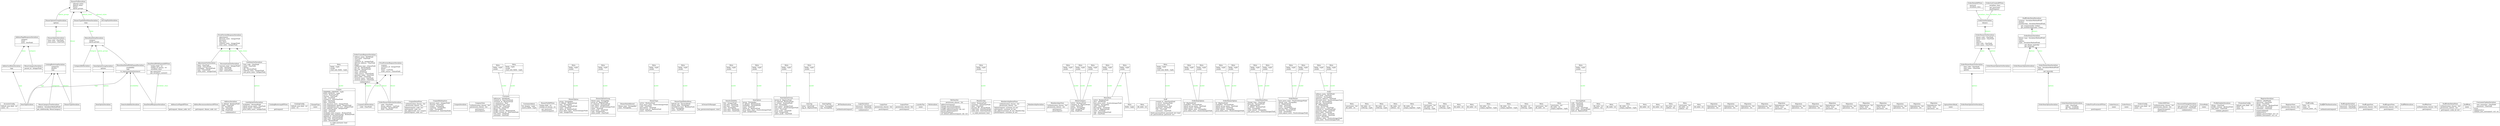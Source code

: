digraph "classes" {
rankdir=BT
charset="utf-8"
"apps.accounts.apps.AccountsConfig" [color="black", fontcolor="black", label=<{AccountsConfig|default_auto_field : str<br ALIGN="LEFT"/>name : str<br ALIGN="LEFT"/>|}>, shape="record", style="solid"];
"apps.catalog.serializers.AddonCardItemSerializer" [color="black", fontcolor="black", label=<{AddonCardItemSerializer|tags<br ALIGN="LEFT"/>|}>, shape="record", style="solid"];
"apps.catalog.views.AddonsListPageAPIView" [color="black", fontcolor="black", label=<{AddonsListPageAPIView|<br ALIGN="LEFT"/>|get(request, dinner_code: str)<br ALIGN="LEFT"/>}>, shape="record", style="solid"];
"apps.catalog.serializers.AddonsPageResponseSerializer" [color="black", fontcolor="black", label=<{AddonsPageResponseSerializer|category<br ALIGN="LEFT"/>items<br ALIGN="LEFT"/>meta : DictField<br ALIGN="LEFT"/>|}>, shape="record", style="solid"];
"apps.catalog.views.AddonsRecommendationsAPIView" [color="black", fontcolor="black", label=<{AddonsRecommendationsAPIView|<br ALIGN="LEFT"/>|get(request, dinner_code: str)<br ALIGN="LEFT"/>}>, shape="record", style="solid"];
"apps.accounts.serializers.AddressSerializer" [color="black", fontcolor="black", label=<{AddressSerializer|is_default : BooleanField<br ALIGN="LEFT"/>label : CharField<br ALIGN="LEFT"/>lat : FloatField<br ALIGN="LEFT"/>line : CharField<br ALIGN="LEFT"/>lng : FloatField<br ALIGN="LEFT"/>|validate(attrs)<br ALIGN="LEFT"/>}>, shape="record", style="solid"];
"apps.orders.serializers.AdjustmentOutSerializer" [color="black", fontcolor="black", label=<{AdjustmentOutSerializer|label : CharField<br ALIGN="LEFT"/>mode : ChoiceField<br ALIGN="LEFT"/>multiplier : DecimalField<br ALIGN="LEFT"/>type : ChoiceField<br ALIGN="LEFT"/>value_cents : IntegerField<br ALIGN="LEFT"/>|}>, shape="record", style="solid"];
"apps.catalog.views.CatalogBootstrapAPIView" [color="black", fontcolor="black", label=<{CatalogBootstrapAPIView|<br ALIGN="LEFT"/>|get(request)<br ALIGN="LEFT"/>}>, shape="record", style="solid"];
"apps.catalog.serializers.CatalogBootstrapSerializer" [color="black", fontcolor="black", label=<{CatalogBootstrapSerializer|categories<br ALIGN="LEFT"/>dinners<br ALIGN="LEFT"/>tags<br ALIGN="LEFT"/>|}>, shape="record", style="solid"];
"apps.catalog.apps.CatalogConfig" [color="black", fontcolor="black", label=<{CatalogConfig|default_auto_field : str<br ALIGN="LEFT"/>name : str<br ALIGN="LEFT"/>|}>, shape="record", style="solid"];
"apps.catalog.serializers.CategoryRefSerializer" [color="black", fontcolor="black", label=<{CategoryRefSerializer|<br ALIGN="LEFT"/>|}>, shape="record", style="solid"];
"apps.orders.models.ChangeType" [color="black", fontcolor="black", label=<{ChangeType|name<br ALIGN="LEFT"/>|}>, shape="record", style="solid"];
"apps.promotion.models.Coupon" [color="black", fontcolor="black", label=<{Coupon|CHANNEL_CHOICES : tuple<br ALIGN="LEFT"/>KIND_CHOICES : tuple<br ALIGN="LEFT"/>active : BooleanField<br ALIGN="LEFT"/>channel : CharField<br ALIGN="LEFT"/>code : CharField<br ALIGN="LEFT"/>created_at : DateTimeField<br ALIGN="LEFT"/>kind : CharField<br ALIGN="LEFT"/>label : CharField<br ALIGN="LEFT"/>max_discount_cents : IntegerField<br ALIGN="LEFT"/>max_redemptions_global : IntegerField<br ALIGN="LEFT"/>max_redemptions_per_user : IntegerField<br ALIGN="LEFT"/>min_subtotal_cents : IntegerField<br ALIGN="LEFT"/>name : CharField<br ALIGN="LEFT"/>notes : TextField<br ALIGN="LEFT"/>stackable_with_coupons : BooleanField<br ALIGN="LEFT"/>stackable_with_membership : BooleanField<br ALIGN="LEFT"/>updated_at : DateTimeField<br ALIGN="LEFT"/>valid_from : DateTimeField<br ALIGN="LEFT"/>valid_until : DateTimeField<br ALIGN="LEFT"/>value : DecimalField<br ALIGN="LEFT"/>|is_valid_now(now): bool<br ALIGN="LEFT"/>save()<br ALIGN="LEFT"/>}>, shape="record", style="solid"];
"apps.orders.serializers.CouponCodeSerializer" [color="black", fontcolor="black", label=<{CouponCodeSerializer|code : CharField<br ALIGN="LEFT"/>|}>, shape="record", style="solid"];
"apps.staff.views.CouponDetailView" [color="black", fontcolor="black", label=<{CouponDetailView|authentication_classes : list<br ALIGN="LEFT"/>permission_classes : list<br ALIGN="LEFT"/>|delete(request, code: str)<br ALIGN="LEFT"/>get(request, code: str)<br ALIGN="LEFT"/>get_object(code: str): Coupon<br ALIGN="LEFT"/>patch(request, code: str)<br ALIGN="LEFT"/>}>, shape="record", style="solid"];
"apps.promotion.models.CouponRedemption" [color="black", fontcolor="black", label=<{CouponRedemption|amount_cents : IntegerField<br ALIGN="LEFT"/>channel : CharField<br ALIGN="LEFT"/>coupon : ForeignKey<br ALIGN="LEFT"/>customer : ForeignKey<br ALIGN="LEFT"/>order : ForeignKey<br ALIGN="LEFT"/>redeemed_at : DateTimeField<br ALIGN="LEFT"/>|}>, shape="record", style="solid"];
"apps.staff.serializers.CouponSerializer" [color="black", fontcolor="black", label=<{CouponSerializer|<br ALIGN="LEFT"/>|}>, shape="record", style="solid"];
"apps.staff.views.CouponsView" [color="black", fontcolor="black", label=<{CouponsView|authentication_classes : list<br ALIGN="LEFT"/>permission_classes : list<br ALIGN="LEFT"/>|get(request)<br ALIGN="LEFT"/>post(request)<br ALIGN="LEFT"/>}>, shape="record", style="solid"];
"apps.accounts.models.Customer" [color="black", fontcolor="black", label=<{Customer|addresses : JSONField<br ALIGN="LEFT"/>created_at : DateTimeField<br ALIGN="LEFT"/>customer_id : BigAutoField<br ALIGN="LEFT"/>is_anonymous : bool<br ALIGN="LEFT"/>is_authenticated : bool<br ALIGN="LEFT"/>loyalty_tier : TextField<br ALIGN="LEFT"/>password : CharField<br ALIGN="LEFT"/>phone : TextField<br ALIGN="LEFT"/>profile_consent : BooleanField<br ALIGN="LEFT"/>profile_consent_at : DateTimeField<br ALIGN="LEFT"/>real_name : TextField<br ALIGN="LEFT"/>username : TextField<br ALIGN="LEFT"/>|}>, shape="record", style="solid"];
"apps.accounts.admin.CustomerAdmin" [color="black", fontcolor="black", label=<{CustomerAdmin|list_display : tuple<br ALIGN="LEFT"/>search_fields : tuple<br ALIGN="LEFT"/>|}>, shape="record", style="solid"];
"apps.catalog.views.DinnerFullAPIView" [color="black", fontcolor="black", label=<{DinnerFullAPIView|lookup_field : str<br ALIGN="LEFT"/>lookup_url_kwarg : str<br ALIGN="LEFT"/>|get_queryset()<br ALIGN="LEFT"/>retrieve(request)<br ALIGN="LEFT"/>}>, shape="record", style="solid"];
"apps.catalog.serializers.DinnerFullSerializer" [color="black", fontcolor="black", label=<{DinnerFullSerializer|allowed_styles<br ALIGN="LEFT"/>default_items<br ALIGN="LEFT"/>dinner<br ALIGN="LEFT"/>option_groups<br ALIGN="LEFT"/>|}>, shape="record", style="solid"];
"apps.catalog.models.DinnerOption" [color="black", fontcolor="black", label=<{DinnerOption|group : ForeignKey<br ALIGN="LEFT"/>is_default : BooleanField<br ALIGN="LEFT"/>item : ForeignKey<br ALIGN="LEFT"/>multiplier : DecimalField<br ALIGN="LEFT"/>name : TextField<br ALIGN="LEFT"/>option_id : BigAutoField<br ALIGN="LEFT"/>price_delta_cents : PositiveIntegerField<br ALIGN="LEFT"/>rank : IntegerField<br ALIGN="LEFT"/>|}>, shape="record", style="solid"];
"apps.catalog.models.DinnerOptionGroup" [color="black", fontcolor="black", label=<{DinnerOptionGroup|dinner_type : ForeignKey<br ALIGN="LEFT"/>group_id : BigAutoField<br ALIGN="LEFT"/>is_required : BooleanField<br ALIGN="LEFT"/>max_select : IntegerField<br ALIGN="LEFT"/>min_select : PositiveIntegerField<br ALIGN="LEFT"/>name : TextField<br ALIGN="LEFT"/>price_mode : CharField<br ALIGN="LEFT"/>rank : IntegerField<br ALIGN="LEFT"/>select_mode : CharField<br ALIGN="LEFT"/>|}>, shape="record", style="solid"];
"apps.catalog.serializers.DinnerOptionGroupSerializer" [color="black", fontcolor="black", label=<{DinnerOptionGroupSerializer|options<br ALIGN="LEFT"/>|}>, shape="record", style="solid"];
"apps.catalog.serializers.DinnerOptionSerializer" [color="black", fontcolor="black", label=<{DinnerOptionSerializer|item_code : CharField<br ALIGN="LEFT"/>item_name : CharField<br ALIGN="LEFT"/>|}>, shape="record", style="solid"];
"apps.catalog.models.DinnerStyleAllowed" [color="black", fontcolor="black", label=<{DinnerStyleAllowed|dinner_type : ForeignKey<br ALIGN="LEFT"/>style : ForeignKey<br ALIGN="LEFT"/>|}>, shape="record", style="solid"];
"apps.catalog.models.DinnerType" [color="black", fontcolor="black", label=<{DinnerType|active : BooleanField<br ALIGN="LEFT"/>base_price_cents : PositiveIntegerField<br ALIGN="LEFT"/>code : CharField<br ALIGN="LEFT"/>description : TextField<br ALIGN="LEFT"/>dinner_type_id : BigAutoField<br ALIGN="LEFT"/>name : TextField<br ALIGN="LEFT"/>|}>, shape="record", style="solid"];
"apps.catalog.models.DinnerTypeDefaultItem" [color="black", fontcolor="black", label=<{DinnerTypeDefaultItem|default_qty : DecimalField<br ALIGN="LEFT"/>dinner_type : ForeignKey<br ALIGN="LEFT"/>included_in_base : BooleanField<br ALIGN="LEFT"/>item : ForeignKey<br ALIGN="LEFT"/>notes : TextField<br ALIGN="LEFT"/>|}>, shape="record", style="solid"];
"apps.catalog.serializers.DinnerTypeDefaultItemSerializer" [color="black", fontcolor="black", label=<{DinnerTypeDefaultItemSerializer|item<br ALIGN="LEFT"/>|}>, shape="record", style="solid"];
"apps.catalog.serializers.DinnerTypeSerializer" [color="black", fontcolor="black", label=<{DinnerTypeSerializer|<br ALIGN="LEFT"/>|}>, shape="record", style="solid"];
"apps.orders.serializers.DiscountLineOutSerializer" [color="black", fontcolor="black", label=<{DiscountLineOutSerializer|amount_cents : IntegerField<br ALIGN="LEFT"/>code : CharField<br ALIGN="LEFT"/>label : CharField<br ALIGN="LEFT"/>type : ChoiceField<br ALIGN="LEFT"/>|}>, shape="record", style="solid"];
"apps.staff.permissions.IsOwnerOrManager" [color="black", fontcolor="black", label=<{IsOwnerOrManager|<br ALIGN="LEFT"/>|has_permission(request, view)<br ALIGN="LEFT"/>}>, shape="record", style="solid"];
"apps.catalog.models.ItemAvailability" [color="black", fontcolor="black", label=<{ItemAvailability|dow : IntegerField<br ALIGN="LEFT"/>end_date : DateField<br ALIGN="LEFT"/>end_time : TimeField<br ALIGN="LEFT"/>item : ForeignKey<br ALIGN="LEFT"/>start_date : DateField<br ALIGN="LEFT"/>start_time : TimeField<br ALIGN="LEFT"/>|}>, shape="record", style="solid"];
"apps.catalog.serializers.ItemAvailabilitySerializer" [color="black", fontcolor="black", label=<{ItemAvailabilitySerializer|<br ALIGN="LEFT"/>|}>, shape="record", style="solid"];
"apps.catalog.serializers.ItemDetailResponseSerializer" [color="black", fontcolor="black", label=<{ItemDetailResponseSerializer|<br ALIGN="LEFT"/>|}>, shape="record", style="solid"];
"apps.catalog.views.ItemDetailWithExpandAPIView" [color="black", fontcolor="black", label=<{ItemDetailWithExpandAPIView|lookup_field : str<br ALIGN="LEFT"/>lookup_url_kwarg : str<br ALIGN="LEFT"/>serializer_class<br ALIGN="LEFT"/>|get_queryset()<br ALIGN="LEFT"/>get_serializer_context()<br ALIGN="LEFT"/>}>, shape="record", style="solid"];
"apps.catalog.models.ItemOption" [color="black", fontcolor="black", label=<{ItemOption|group : ForeignKey<br ALIGN="LEFT"/>is_default : BooleanField<br ALIGN="LEFT"/>multiplier : DecimalField<br ALIGN="LEFT"/>name : TextField<br ALIGN="LEFT"/>option_id : BigAutoField<br ALIGN="LEFT"/>price_delta_cents : PositiveIntegerField<br ALIGN="LEFT"/>rank : IntegerField<br ALIGN="LEFT"/>|}>, shape="record", style="solid"];
"apps.catalog.models.ItemOptionGroup" [color="black", fontcolor="black", label=<{ItemOptionGroup|group_id : BigAutoField<br ALIGN="LEFT"/>is_required : BooleanField<br ALIGN="LEFT"/>is_variant : BooleanField<br ALIGN="LEFT"/>item : ForeignKey<br ALIGN="LEFT"/>max_select : IntegerField<br ALIGN="LEFT"/>min_select : PositiveIntegerField<br ALIGN="LEFT"/>name : TextField<br ALIGN="LEFT"/>price_mode : CharField<br ALIGN="LEFT"/>rank : IntegerField<br ALIGN="LEFT"/>select_mode : CharField<br ALIGN="LEFT"/>|}>, shape="record", style="solid"];
"apps.catalog.serializers.ItemOptionGroupSerializer" [color="black", fontcolor="black", label=<{ItemOptionGroupSerializer|options<br ALIGN="LEFT"/>|}>, shape="record", style="solid"];
"apps.catalog.serializers.ItemOptionSerializer" [color="black", fontcolor="black", label=<{ItemOptionSerializer|<br ALIGN="LEFT"/>|}>, shape="record", style="solid"];
"apps.catalog.models.ItemTag" [color="black", fontcolor="black", label=<{ItemTag|name : CharField<br ALIGN="LEFT"/>tag_id : BigAutoField<br ALIGN="LEFT"/>|}>, shape="record", style="solid"];
"apps.catalog.models.ItemTagMap" [color="black", fontcolor="black", label=<{ItemTagMap|item : ForeignKey<br ALIGN="LEFT"/>tag : ForeignKey<br ALIGN="LEFT"/>|}>, shape="record", style="solid"];
"apps.catalog.serializers.ItemTagSerializer" [color="black", fontcolor="black", label=<{ItemTagSerializer|<br ALIGN="LEFT"/>|}>, shape="record", style="solid"];
"apps.accounts.auth.JWTAuthentication" [color="black", fontcolor="black", label=<{JWTAuthentication|<br ALIGN="LEFT"/>|authenticate(request)<br ALIGN="LEFT"/>}>, shape="record", style="solid"];
"apps.orders.serializers.LineItemOutSerializer" [color="black", fontcolor="black", label=<{LineItemOutSerializer|item_code : CharField<br ALIGN="LEFT"/>name : CharField<br ALIGN="LEFT"/>options<br ALIGN="LEFT"/>qty : DecimalField<br ALIGN="LEFT"/>subtotal_cents : IntegerField<br ALIGN="LEFT"/>unit_price_cents : IntegerField<br ALIGN="LEFT"/>|}>, shape="record", style="solid"];
"apps.orders.serializers.LineOptionOutSerializer" [color="black", fontcolor="black", label=<{LineOptionOutSerializer|multiplier : DecimalField<br ALIGN="LEFT"/>option_group_name : CharField<br ALIGN="LEFT"/>option_name : CharField<br ALIGN="LEFT"/>price_delta_cents : IntegerField<br ALIGN="LEFT"/>|}>, shape="record", style="solid"];
"apps.accounts.serializers.LoginSerializer" [color="black", fontcolor="black", label=<{LoginSerializer|password : CharField<br ALIGN="LEFT"/>username : CharField<br ALIGN="LEFT"/>|validate(attrs)<br ALIGN="LEFT"/>}>, shape="record", style="solid"];
"apps.accounts.views.LoginView" [color="black", fontcolor="black", label=<{LoginView|permission_classes : list<br ALIGN="LEFT"/>|post(request)<br ALIGN="LEFT"/>}>, shape="record", style="solid"];
"apps.accounts.views.LogoutView" [color="black", fontcolor="black", label=<{LogoutView|permission_classes : list<br ALIGN="LEFT"/>|post(request)<br ALIGN="LEFT"/>}>, shape="record", style="solid"];
"apps.accounts.models.LoyaltyTier" [color="black", fontcolor="black", label=<{LoyaltyTier|name<br ALIGN="LEFT"/>|}>, shape="record", style="solid"];
"apps.accounts.serializers.MeSerializer" [color="black", fontcolor="black", label=<{MeSerializer|<br ALIGN="LEFT"/>|}>, shape="record", style="solid"];
"apps.accounts.views.MeViewSet" [color="black", fontcolor="black", label=<{MeViewSet|permission_classes : list<br ALIGN="LEFT"/>|addresses(request)<br ALIGN="LEFT"/>change_password(request)<br ALIGN="LEFT"/>change_username(request)<br ALIGN="LEFT"/>modify_address(request, idx: str)<br ALIGN="LEFT"/>partial_update(request)<br ALIGN="LEFT"/>retrieve(request)<br ALIGN="LEFT"/>set_default_address(request, idx: str)<br ALIGN="LEFT"/>}>, shape="record", style="solid"];
"apps.promotion.models.Membership" [color="black", fontcolor="black", label=<{Membership|active : BooleanField<br ALIGN="LEFT"/>customer : OneToOneField<br ALIGN="LEFT"/>label : CharField<br ALIGN="LEFT"/>percent_off : DecimalField<br ALIGN="LEFT"/>valid_from : DateTimeField<br ALIGN="LEFT"/>valid_until : DateTimeField<br ALIGN="LEFT"/>|is_valid_now(now): bool<br ALIGN="LEFT"/>}>, shape="record", style="solid"];
"apps.staff.views.MembershipDetailView" [color="black", fontcolor="black", label=<{MembershipDetailView|authentication_classes : list<br ALIGN="LEFT"/>permission_classes : list<br ALIGN="LEFT"/>|delete(request, customer_id: int)<br ALIGN="LEFT"/>get(request, customer_id: int)<br ALIGN="LEFT"/>get_object(customer_id: int): Membership<br ALIGN="LEFT"/>patch(request, customer_id: int)<br ALIGN="LEFT"/>}>, shape="record", style="solid"];
"apps.staff.serializers.MembershipSerializer" [color="black", fontcolor="black", label=<{MembershipSerializer|<br ALIGN="LEFT"/>|}>, shape="record", style="solid"];
"apps.staff.views.MembershipsView" [color="black", fontcolor="black", label=<{MembershipsView|authentication_classes : list<br ALIGN="LEFT"/>permission_classes : list<br ALIGN="LEFT"/>|get(request)<br ALIGN="LEFT"/>post(request)<br ALIGN="LEFT"/>}>, shape="record", style="solid"];
"apps.catalog.models.MenuCategory" [color="black", fontcolor="black", label=<{MenuCategory|active : BooleanField<br ALIGN="LEFT"/>category_id : BigAutoField<br ALIGN="LEFT"/>name : TextField<br ALIGN="LEFT"/>parent : ForeignKey<br ALIGN="LEFT"/>rank : IntegerField<br ALIGN="LEFT"/>slug : SlugField<br ALIGN="LEFT"/>|}>, shape="record", style="solid"];
"apps.catalog.serializers.MenuCategorySerializer" [color="black", fontcolor="black", label=<{MenuCategorySerializer|parent_id : IntegerField<br ALIGN="LEFT"/>|}>, shape="record", style="solid"];
"apps.catalog.serializers.MenuCategoryTreeSerializer" [color="black", fontcolor="black", label=<{MenuCategoryTreeSerializer|children : SerializerMethodField<br ALIGN="LEFT"/>|get_children(obj: MenuCategory)<br ALIGN="LEFT"/>}>, shape="record", style="solid"];
"apps.catalog.models.MenuItem" [color="black", fontcolor="black", label=<{MenuItem|active : BooleanField<br ALIGN="LEFT"/>attrs : JSONField<br ALIGN="LEFT"/>base_price_cents : PositiveIntegerField<br ALIGN="LEFT"/>category : ForeignKey<br ALIGN="LEFT"/>code : CharField<br ALIGN="LEFT"/>description : TextField<br ALIGN="LEFT"/>item_id : BigAutoField<br ALIGN="LEFT"/>name : TextField<br ALIGN="LEFT"/>tags : ManyToManyField<br ALIGN="LEFT"/>unit : CharField<br ALIGN="LEFT"/>|}>, shape="record", style="solid"];
"apps.catalog.serializers.MenuItemDetailSerializer" [color="black", fontcolor="black", label=<{MenuItemDetailSerializer|category<br ALIGN="LEFT"/>option_groups<br ALIGN="LEFT"/>|}>, shape="record", style="solid"];
"apps.catalog.serializers.MenuItemDetailWithExpandSerializer" [color="black", fontcolor="black", label=<{MenuItemDetailWithExpandSerializer|availability<br ALIGN="LEFT"/>tags<br ALIGN="LEFT"/>|to_representation(instance)<br ALIGN="LEFT"/>}>, shape="record", style="solid"];
"apps.staff.models.Staff.Meta" [color="black", fontcolor="black", label=<{Meta|db_table : str<br ALIGN="LEFT"/>|}>, shape="record", style="solid"];
"apps.staff.serializers.CouponSerializer.Meta" [color="black", fontcolor="black", label=<{Meta|fields : tuple<br ALIGN="LEFT"/>model<br ALIGN="LEFT"/>read_only_fields : tuple<br ALIGN="LEFT"/>|}>, shape="record", style="solid"];
"apps.staff.serializers.MembershipSerializer.Meta" [color="black", fontcolor="black", label=<{Meta|fields : tuple<br ALIGN="LEFT"/>model<br ALIGN="LEFT"/>|}>, shape="record", style="solid"];
"apps.staff.serializers.StaffMeSerializer.Meta" [color="black", fontcolor="black", label=<{Meta|fields : tuple<br ALIGN="LEFT"/>model<br ALIGN="LEFT"/>read_only_fields : tuple<br ALIGN="LEFT"/>|}>, shape="record", style="solid"];
"apps.staff.serializers.OrderItemOptionSerializer.Meta" [color="black", fontcolor="black", label=<{Meta|fields : tuple<br ALIGN="LEFT"/>model<br ALIGN="LEFT"/>|}>, shape="record", style="solid"];
"apps.staff.serializers.OrderDinnerOptionSerializer.Meta" [color="black", fontcolor="black", label=<{Meta|fields : tuple<br ALIGN="LEFT"/>model<br ALIGN="LEFT"/>|}>, shape="record", style="solid"];
"apps.staff.serializers.OrderDinnerItemSerializer.Meta" [color="black", fontcolor="black", label=<{Meta|fields : tuple<br ALIGN="LEFT"/>model<br ALIGN="LEFT"/>|}>, shape="record", style="solid"];
"apps.staff.serializers.OrderDinnerSerializer.Meta" [color="black", fontcolor="black", label=<{Meta|fields : tuple<br ALIGN="LEFT"/>model<br ALIGN="LEFT"/>|}>, shape="record", style="solid"];
"apps.staff.serializers.StaffOrderDetailSerializer.Meta" [color="black", fontcolor="black", label=<{Meta|fields : tuple<br ALIGN="LEFT"/>model<br ALIGN="LEFT"/>|}>, shape="record", style="solid"];
"apps.accounts.models.Customer.Meta" [color="black", fontcolor="black", label=<{Meta|constraints : list<br ALIGN="LEFT"/>db_table : str<br ALIGN="LEFT"/>|}>, shape="record", style="solid"];
"apps.accounts.serializers.RegisterSerializer.Meta" [color="black", fontcolor="black", label=<{Meta|fields : tuple<br ALIGN="LEFT"/>model<br ALIGN="LEFT"/>|}>, shape="record", style="solid"];
"apps.accounts.serializers.MeSerializer.Meta" [color="black", fontcolor="black", label=<{Meta|fields : tuple<br ALIGN="LEFT"/>model<br ALIGN="LEFT"/>read_only_fields : tuple<br ALIGN="LEFT"/>|}>, shape="record", style="solid"];
"apps.catalog.models.MenuCategory.Meta" [color="black", fontcolor="black", label=<{Meta|db_table : str<br ALIGN="LEFT"/>ordering : tuple<br ALIGN="LEFT"/>|}>, shape="record", style="solid"];
"apps.catalog.models.ItemTag.Meta" [color="black", fontcolor="black", label=<{Meta|db_table : str<br ALIGN="LEFT"/>ordering : tuple<br ALIGN="LEFT"/>|}>, shape="record", style="solid"];
"apps.catalog.models.MenuItem.Meta" [color="black", fontcolor="black", label=<{Meta|db_table : str<br ALIGN="LEFT"/>indexes : list<br ALIGN="LEFT"/>|}>, shape="record", style="solid"];
"apps.catalog.models.ItemTagMap.Meta" [color="black", fontcolor="black", label=<{Meta|db_table : str<br ALIGN="LEFT"/>unique_together : tuple<br ALIGN="LEFT"/>|}>, shape="record", style="solid"];
"apps.catalog.models.ItemOptionGroup.Meta" [color="black", fontcolor="black", label=<{Meta|constraints : list<br ALIGN="LEFT"/>db_table : str<br ALIGN="LEFT"/>ordering : tuple<br ALIGN="LEFT"/>|}>, shape="record", style="solid"];
"apps.catalog.models.ItemOption.Meta" [color="black", fontcolor="black", label=<{Meta|db_table : str<br ALIGN="LEFT"/>ordering : tuple<br ALIGN="LEFT"/>|}>, shape="record", style="solid"];
"apps.catalog.models.ServingStyle.Meta" [color="black", fontcolor="black", label=<{Meta|db_table : str<br ALIGN="LEFT"/>|}>, shape="record", style="solid"];
"apps.catalog.models.DinnerType.Meta" [color="black", fontcolor="black", label=<{Meta|db_table : str<br ALIGN="LEFT"/>|}>, shape="record", style="solid"];
"apps.catalog.models.DinnerTypeDefaultItem.Meta" [color="black", fontcolor="black", label=<{Meta|db_table : str<br ALIGN="LEFT"/>unique_together : tuple<br ALIGN="LEFT"/>|}>, shape="record", style="solid"];
"apps.catalog.models.DinnerStyleAllowed.Meta" [color="black", fontcolor="black", label=<{Meta|db_table : str<br ALIGN="LEFT"/>unique_together : tuple<br ALIGN="LEFT"/>|}>, shape="record", style="solid"];
"apps.catalog.models.DinnerOptionGroup.Meta" [color="black", fontcolor="black", label=<{Meta|db_table : str<br ALIGN="LEFT"/>ordering : tuple<br ALIGN="LEFT"/>|}>, shape="record", style="solid"];
"apps.catalog.models.DinnerOption.Meta" [color="black", fontcolor="black", label=<{Meta|constraints : list<br ALIGN="LEFT"/>db_table : str<br ALIGN="LEFT"/>|}>, shape="record", style="solid"];
"apps.catalog.models.ItemAvailability.Meta" [color="black", fontcolor="black", label=<{Meta|constraints : list<br ALIGN="LEFT"/>db_table : str<br ALIGN="LEFT"/>unique_together : tuple<br ALIGN="LEFT"/>|}>, shape="record", style="solid"];
"apps.catalog.serializers.MenuCategorySerializer.Meta" [color="black", fontcolor="black", label=<{Meta|fields : tuple<br ALIGN="LEFT"/>model<br ALIGN="LEFT"/>|}>, shape="record", style="solid"];
"apps.catalog.serializers.MenuCategoryTreeSerializer.Meta" [color="black", fontcolor="black", label=<{Meta|fields : tuple<br ALIGN="LEFT"/>model<br ALIGN="LEFT"/>|}>, shape="record", style="solid"];
"apps.catalog.serializers.ItemTagSerializer.Meta" [color="black", fontcolor="black", label=<{Meta|fields : tuple<br ALIGN="LEFT"/>model<br ALIGN="LEFT"/>|}>, shape="record", style="solid"];
"apps.catalog.serializers.CategoryRefSerializer.Meta" [color="black", fontcolor="black", label=<{Meta|fields : tuple<br ALIGN="LEFT"/>model<br ALIGN="LEFT"/>|}>, shape="record", style="solid"];
"apps.catalog.serializers.ItemOptionSerializer.Meta" [color="black", fontcolor="black", label=<{Meta|fields : tuple<br ALIGN="LEFT"/>model<br ALIGN="LEFT"/>|}>, shape="record", style="solid"];
"apps.catalog.serializers.ItemOptionGroupSerializer.Meta" [color="black", fontcolor="black", label=<{Meta|fields : tuple<br ALIGN="LEFT"/>model<br ALIGN="LEFT"/>|}>, shape="record", style="solid"];
"apps.catalog.serializers.MenuItemDetailSerializer.Meta" [color="black", fontcolor="black", label=<{Meta|fields : tuple<br ALIGN="LEFT"/>model<br ALIGN="LEFT"/>|}>, shape="record", style="solid"];
"apps.catalog.serializers.ItemAvailabilitySerializer.Meta" [color="black", fontcolor="black", label=<{Meta|fields : tuple<br ALIGN="LEFT"/>model<br ALIGN="LEFT"/>|}>, shape="record", style="solid"];
"apps.catalog.serializers.MenuItemDetailWithExpandSerializer.Meta" [color="black", fontcolor="black", label=<{Meta|fields : tuple<br ALIGN="LEFT"/>|}>, shape="record", style="solid"];
"apps.catalog.serializers.ServingStyleSerializer.Meta" [color="black", fontcolor="black", label=<{Meta|fields : tuple<br ALIGN="LEFT"/>model<br ALIGN="LEFT"/>|}>, shape="record", style="solid"];
"apps.catalog.serializers.DinnerTypeSerializer.Meta" [color="black", fontcolor="black", label=<{Meta|fields : tuple<br ALIGN="LEFT"/>model<br ALIGN="LEFT"/>|}>, shape="record", style="solid"];
"apps.catalog.serializers.DinnerTypeDefaultItemSerializer.Meta" [color="black", fontcolor="black", label=<{Meta|fields : tuple<br ALIGN="LEFT"/>model<br ALIGN="LEFT"/>|}>, shape="record", style="solid"];
"apps.catalog.serializers.DinnerOptionSerializer.Meta" [color="black", fontcolor="black", label=<{Meta|fields : tuple<br ALIGN="LEFT"/>model<br ALIGN="LEFT"/>|}>, shape="record", style="solid"];
"apps.catalog.serializers.DinnerOptionGroupSerializer.Meta" [color="black", fontcolor="black", label=<{Meta|fields : tuple<br ALIGN="LEFT"/>model<br ALIGN="LEFT"/>|}>, shape="record", style="solid"];
"apps.catalog.serializers.AddonCardItemSerializer.Meta" [color="black", fontcolor="black", label=<{Meta|fields : tuple<br ALIGN="LEFT"/>model<br ALIGN="LEFT"/>|}>, shape="record", style="solid"];
"apps.orders.models.Order.Meta" [color="black", fontcolor="black", label=<{Meta|db_table : str<br ALIGN="LEFT"/>indexes : list<br ALIGN="LEFT"/>|}>, shape="record", style="solid"];
"apps.orders.models.OrderDinner.Meta" [color="black", fontcolor="black", label=<{Meta|db_table : str<br ALIGN="LEFT"/>|}>, shape="record", style="solid"];
"apps.orders.models.OrderDinnerItem.Meta" [color="black", fontcolor="black", label=<{Meta|db_table : str<br ALIGN="LEFT"/>unique_together : tuple<br ALIGN="LEFT"/>|}>, shape="record", style="solid"];
"apps.orders.models.OrderItemOption.Meta" [color="black", fontcolor="black", label=<{Meta|db_table : str<br ALIGN="LEFT"/>|}>, shape="record", style="solid"];
"apps.orders.models.OrderDinnerOption.Meta" [color="black", fontcolor="black", label=<{Meta|db_table : str<br ALIGN="LEFT"/>|}>, shape="record", style="solid"];
"apps.orders.serializers.OrderItemOptionOutSerializer.Meta" [color="black", fontcolor="black", label=<{Meta|fields : tuple<br ALIGN="LEFT"/>model<br ALIGN="LEFT"/>|}>, shape="record", style="solid"];
"apps.orders.serializers.OrderDinnerOptionOutSerializer.Meta" [color="black", fontcolor="black", label=<{Meta|fields : tuple<br ALIGN="LEFT"/>model<br ALIGN="LEFT"/>|}>, shape="record", style="solid"];
"apps.orders.serializers.OrderDinnerItemOutSerializer.Meta" [color="black", fontcolor="black", label=<{Meta|fields : tuple<br ALIGN="LEFT"/>model<br ALIGN="LEFT"/>|}>, shape="record", style="solid"];
"apps.orders.serializers.OrderDinnerOutSerializer.Meta" [color="black", fontcolor="black", label=<{Meta|fields : tuple<br ALIGN="LEFT"/>model<br ALIGN="LEFT"/>|}>, shape="record", style="solid"];
"apps.orders.serializers.OrderOutSerializer.Meta" [color="black", fontcolor="black", label=<{Meta|fields : tuple<br ALIGN="LEFT"/>model<br ALIGN="LEFT"/>|}>, shape="record", style="solid"];
"apps.promotion.models.Coupon.Meta" [color="black", fontcolor="black", label=<{Meta|db_table : str<br ALIGN="LEFT"/>indexes : list<br ALIGN="LEFT"/>|}>, shape="record", style="solid"];
"apps.promotion.models.CouponRedemption.Meta" [color="black", fontcolor="black", label=<{Meta|constraints : list<br ALIGN="LEFT"/>db_table : str<br ALIGN="LEFT"/>indexes : list<br ALIGN="LEFT"/>|}>, shape="record", style="solid"];
"apps.promotion.models.Membership.Meta" [color="black", fontcolor="black", label=<{Meta|db_table : str<br ALIGN="LEFT"/>|}>, shape="record", style="solid"];
"apps.staff.migrations.0006_username.Migration" [color="black", fontcolor="black", label=<{Migration|dependencies : list<br ALIGN="LEFT"/>operations : list<br ALIGN="LEFT"/>|}>, shape="record", style="solid"];
"apps.staff.migrations.0005_password.Migration" [color="black", fontcolor="black", label=<{Migration|dependencies : list<br ALIGN="LEFT"/>operations : list<br ALIGN="LEFT"/>|}>, shape="record", style="solid"];
"apps.staff.migrations.0002_shift_triggers.Migration" [color="black", fontcolor="black", label=<{Migration|dependencies : list<br ALIGN="LEFT"/>operations : list<br ALIGN="LEFT"/>|}>, shape="record", style="solid"];
"apps.staff.migrations.0004_remove_staffshift_ck_shift_time_order_and_more.Migration" [color="black", fontcolor="black", label=<{Migration|dependencies : list<br ALIGN="LEFT"/>operations : list<br ALIGN="LEFT"/>|}>, shape="record", style="solid"];
"apps.staff.migrations.0001_initial.Migration" [color="black", fontcolor="black", label=<{Migration|dependencies : list<br ALIGN="LEFT"/>initial : bool<br ALIGN="LEFT"/>operations : list<br ALIGN="LEFT"/>|}>, shape="record", style="solid"];
"apps.staff.migrations.0003_align_models.Migration" [color="black", fontcolor="black", label=<{Migration|dependencies : list<br ALIGN="LEFT"/>operations : list<br ALIGN="LEFT"/>|}>, shape="record", style="solid"];
"apps.staff.migrations.0007_alter_staffdailyhours_unique_together_and_more.Migration" [color="black", fontcolor="black", label=<{Migration|dependencies : list<br ALIGN="LEFT"/>operations : list<br ALIGN="LEFT"/>|}>, shape="record", style="solid"];
"apps.accounts.migrations.0001_initial.Migration" [color="black", fontcolor="black", label=<{Migration|dependencies : list<br ALIGN="LEFT"/>initial : bool<br ALIGN="LEFT"/>operations : list<br ALIGN="LEFT"/>|}>, shape="record", style="solid"];
"apps.catalog.migrations.0002_allowed_combo_fk.Migration" [color="black", fontcolor="black", label=<{Migration|dependencies : list<br ALIGN="LEFT"/>operations : list<br ALIGN="LEFT"/>|}>, shape="record", style="solid"];
"apps.catalog.migrations.0001_initial.Migration" [color="black", fontcolor="black", label=<{Migration|dependencies : list<br ALIGN="LEFT"/>initial : bool<br ALIGN="LEFT"/>operations : list<br ALIGN="LEFT"/>|}>, shape="record", style="solid"];
"apps.orders.migrations.0001_initial.Migration" [color="black", fontcolor="black", label=<{Migration|dependencies : list<br ALIGN="LEFT"/>initial : bool<br ALIGN="LEFT"/>operations : list<br ALIGN="LEFT"/>|}>, shape="record", style="solid"];
"apps.orders.migrations.0003_fix_orders_notify_return.Migration" [color="black", fontcolor="black", label=<{Migration|dependencies : list<br ALIGN="LEFT"/>operations : list<br ALIGN="LEFT"/>|}>, shape="record", style="solid"];
"apps.orders.migrations.0002_orders_notify_trigger.Migration" [color="black", fontcolor="black", label=<{Migration|dependencies : list<br ALIGN="LEFT"/>operations : list<br ALIGN="LEFT"/>|}>, shape="record", style="solid"];
"apps.promotion.migrations.0001_initial.Migration" [color="black", fontcolor="black", label=<{Migration|dependencies : list<br ALIGN="LEFT"/>initial : bool<br ALIGN="LEFT"/>operations : list<br ALIGN="LEFT"/>|}>, shape="record", style="solid"];
"apps.catalog.models.OptionSelectMode" [color="black", fontcolor="black", label=<{OptionSelectMode|name<br ALIGN="LEFT"/>|}>, shape="record", style="solid"];
"apps.orders.models.Order" [color="black", fontcolor="black", label=<{Order|address_meta : JSONField<br ALIGN="LEFT"/>card_last4 : CharField<br ALIGN="LEFT"/>customer : ForeignKey<br ALIGN="LEFT"/>delivery_address : TextField<br ALIGN="LEFT"/>discount_cents : PositiveIntegerField<br ALIGN="LEFT"/>geo_lat : DecimalField<br ALIGN="LEFT"/>geo_lng : DecimalField<br ALIGN="LEFT"/>id : BigAutoField<br ALIGN="LEFT"/>meta : JSONField<br ALIGN="LEFT"/>order_source : CharField<br ALIGN="LEFT"/>ordered_at : DateTimeField<br ALIGN="LEFT"/>payment_token : TextField<br ALIGN="LEFT"/>place_label : TextField<br ALIGN="LEFT"/>receiver_name : TextField<br ALIGN="LEFT"/>receiver_phone : TextField<br ALIGN="LEFT"/>status : CharField<br ALIGN="LEFT"/>subtotal_cents : PositiveIntegerField<br ALIGN="LEFT"/>total_cents : PositiveIntegerField<br ALIGN="LEFT"/>|}>, shape="record", style="solid"];
"apps.orders.serializers.OrderCreateRequestSerializer" [color="black", fontcolor="black", label=<{OrderCreateRequestSerializer|address_meta : JSONField<br ALIGN="LEFT"/>card_last4 : CharField<br ALIGN="LEFT"/>coupons<br ALIGN="LEFT"/>customer_id : IntegerField<br ALIGN="LEFT"/>delivery_address : CharField<br ALIGN="LEFT"/>dinner<br ALIGN="LEFT"/>fulfillment_type : ChoiceField<br ALIGN="LEFT"/>geo_lat : DecimalField<br ALIGN="LEFT"/>geo_lng : DecimalField<br ALIGN="LEFT"/>items : ListField<br ALIGN="LEFT"/>meta : JSONField<br ALIGN="LEFT"/>order_source : ChoiceField<br ALIGN="LEFT"/>payment_token : CharField<br ALIGN="LEFT"/>place_label : CharField<br ALIGN="LEFT"/>receiver_name : CharField<br ALIGN="LEFT"/>receiver_phone : CharField<br ALIGN="LEFT"/>|validate(attrs)<br ALIGN="LEFT"/>}>, shape="record", style="solid"];
"apps.orders.views.OrderDetailAPIView" [color="black", fontcolor="black", label=<{OrderDetailAPIView|queryset<br ALIGN="LEFT"/>serializer_class<br ALIGN="LEFT"/>|}>, shape="record", style="solid"];
"apps.orders.models.OrderDinner" [color="black", fontcolor="black", label=<{OrderDinner|base_price_cents : PositiveIntegerField<br ALIGN="LEFT"/>dinner_type : ForeignKey<br ALIGN="LEFT"/>id : BigAutoField<br ALIGN="LEFT"/>notes : TextField<br ALIGN="LEFT"/>order : ForeignKey<br ALIGN="LEFT"/>person_label : TextField<br ALIGN="LEFT"/>quantity : DecimalField<br ALIGN="LEFT"/>style : ForeignKey<br ALIGN="LEFT"/>style_adjust_cents : PositiveIntegerField<br ALIGN="LEFT"/>|}>, shape="record", style="solid"];
"apps.orders.models.OrderDinnerItem" [color="black", fontcolor="black", label=<{OrderDinnerItem|change_type : CharField<br ALIGN="LEFT"/>final_qty : DecimalField<br ALIGN="LEFT"/>id : BigAutoField<br ALIGN="LEFT"/>is_default : BooleanField<br ALIGN="LEFT"/>item : ForeignKey<br ALIGN="LEFT"/>order_dinner : ForeignKey<br ALIGN="LEFT"/>unit_price_cents : PositiveIntegerField<br ALIGN="LEFT"/>|}>, shape="record", style="solid"];
"apps.orders.serializers.OrderDinnerItemOutSerializer" [color="black", fontcolor="black", label=<{OrderDinnerItemOutSerializer|item_code : CharField<br ALIGN="LEFT"/>item_name : CharField<br ALIGN="LEFT"/>options<br ALIGN="LEFT"/>|}>, shape="record", style="solid"];
"apps.staff.serializers.OrderDinnerItemSerializer" [color="black", fontcolor="black", label=<{OrderDinnerItemSerializer|item : SerializerMethodField<br ALIGN="LEFT"/>options<br ALIGN="LEFT"/>|get_item(obj)<br ALIGN="LEFT"/>}>, shape="record", style="solid"];
"apps.orders.models.OrderDinnerOption" [color="black", fontcolor="black", label=<{OrderDinnerOption|id : BigAutoField<br ALIGN="LEFT"/>multiplier : DecimalField<br ALIGN="LEFT"/>option_group_name : TextField<br ALIGN="LEFT"/>option_name : TextField<br ALIGN="LEFT"/>order_dinner : ForeignKey<br ALIGN="LEFT"/>price_delta_cents : PositiveIntegerField<br ALIGN="LEFT"/>|}>, shape="record", style="solid"];
"apps.orders.serializers.OrderDinnerOptionOutSerializer" [color="black", fontcolor="black", label=<{OrderDinnerOptionOutSerializer|<br ALIGN="LEFT"/>|}>, shape="record", style="solid"];
"apps.staff.serializers.OrderDinnerOptionSerializer" [color="black", fontcolor="black", label=<{OrderDinnerOptionSerializer|<br ALIGN="LEFT"/>|}>, shape="record", style="solid"];
"apps.orders.serializers.OrderDinnerOutSerializer" [color="black", fontcolor="black", label=<{OrderDinnerOutSerializer|dinner_code : CharField<br ALIGN="LEFT"/>dinner_name : CharField<br ALIGN="LEFT"/>items<br ALIGN="LEFT"/>options<br ALIGN="LEFT"/>style_code : CharField<br ALIGN="LEFT"/>style_name : CharField<br ALIGN="LEFT"/>|}>, shape="record", style="solid"];
"apps.orders.serializers.OrderDinnerSelectionSerializer" [color="black", fontcolor="black", label=<{OrderDinnerSelectionSerializer|code : CharField<br ALIGN="LEFT"/>dinner_options : ListField<br ALIGN="LEFT"/>quantity : DecimalField<br ALIGN="LEFT"/>style : CharField<br ALIGN="LEFT"/>|}>, shape="record", style="solid"];
"apps.staff.serializers.OrderDinnerSerializer" [color="black", fontcolor="black", label=<{OrderDinnerSerializer|dinner_type : SerializerMethodField<br ALIGN="LEFT"/>items<br ALIGN="LEFT"/>options<br ALIGN="LEFT"/>style : SerializerMethodField<br ALIGN="LEFT"/>|get_dinner_type(obj)<br ALIGN="LEFT"/>get_style(obj)<br ALIGN="LEFT"/>}>, shape="record", style="solid"];
"apps.orders.models.OrderItemOption" [color="black", fontcolor="black", label=<{OrderItemOption|id : BigAutoField<br ALIGN="LEFT"/>multiplier : DecimalField<br ALIGN="LEFT"/>option_group_name : TextField<br ALIGN="LEFT"/>option_name : TextField<br ALIGN="LEFT"/>order_dinner_item : ForeignKey<br ALIGN="LEFT"/>price_delta_cents : PositiveIntegerField<br ALIGN="LEFT"/>|}>, shape="record", style="solid"];
"apps.orders.serializers.OrderItemOptionOutSerializer" [color="black", fontcolor="black", label=<{OrderItemOptionOutSerializer|<br ALIGN="LEFT"/>|}>, shape="record", style="solid"];
"apps.staff.serializers.OrderItemOptionSerializer" [color="black", fontcolor="black", label=<{OrderItemOptionSerializer|<br ALIGN="LEFT"/>|}>, shape="record", style="solid"];
"apps.orders.serializers.OrderItemSelectionSerializer" [color="black", fontcolor="black", label=<{OrderItemSelectionSerializer|code : CharField<br ALIGN="LEFT"/>options : ListField<br ALIGN="LEFT"/>qty : DecimalField<br ALIGN="LEFT"/>|}>, shape="record", style="solid"];
"apps.orders.views.OrderListCreateAPIView" [color="black", fontcolor="black", label=<{OrderListCreateAPIView|serializer_class<br ALIGN="LEFT"/>|get_queryset()<br ALIGN="LEFT"/>post(request)<br ALIGN="LEFT"/>}>, shape="record", style="solid"];
"apps.orders.serializers.OrderOutSerializer" [color="black", fontcolor="black", label=<{OrderOutSerializer|dinners<br ALIGN="LEFT"/>|}>, shape="record", style="solid"];
"apps.orders.views.OrderPricePreviewAPIView" [color="black", fontcolor="black", label=<{OrderPricePreviewAPIView|<br ALIGN="LEFT"/>|post(request)<br ALIGN="LEFT"/>}>, shape="record", style="solid"];
"apps.orders.models.OrderSource" [color="black", fontcolor="black", label=<{OrderSource|name<br ALIGN="LEFT"/>|}>, shape="record", style="solid"];
"apps.orders.models.OrderStatus" [color="black", fontcolor="black", label=<{OrderStatus|name<br ALIGN="LEFT"/>|}>, shape="record", style="solid"];
"apps.orders.app.OrdersConfig" [color="black", fontcolor="black", label=<{OrdersConfig|default_auto_field : str<br ALIGN="LEFT"/>name : str<br ALIGN="LEFT"/>|}>, shape="record", style="solid"];
"apps.staff.views.OrdersSSEView" [color="black", fontcolor="black", label=<{OrdersSSEView|authentication_classes : list<br ALIGN="LEFT"/>permission_classes : list<br ALIGN="LEFT"/>|dispatch(request)<br ALIGN="LEFT"/>get(request)<br ALIGN="LEFT"/>}>, shape="record", style="solid"];
"apps.accounts.serializers.PasswordChangeSerializer" [color="black", fontcolor="black", label=<{PasswordChangeSerializer|new_password : CharField<br ALIGN="LEFT"/>old_password : CharField<br ALIGN="LEFT"/>|validate(attrs)<br ALIGN="LEFT"/>}>, shape="record", style="solid"];
"apps.catalog.models.PriceMode" [color="black", fontcolor="black", label=<{PriceMode|name<br ALIGN="LEFT"/>|}>, shape="record", style="solid"];
"apps.orders.serializers.PricePreviewRequestSerializer" [color="black", fontcolor="black", label=<{PricePreviewRequestSerializer|coupons<br ALIGN="LEFT"/>customer_id : IntegerField<br ALIGN="LEFT"/>dinner<br ALIGN="LEFT"/>items : ListField<br ALIGN="LEFT"/>order_source : ChoiceField<br ALIGN="LEFT"/>|}>, shape="record", style="solid"];
"apps.orders.serializers.PricePreviewResponseSerializer" [color="black", fontcolor="black", label=<{PricePreviewResponseSerializer|adjustments<br ALIGN="LEFT"/>discount_cents : IntegerField<br ALIGN="LEFT"/>discounts<br ALIGN="LEFT"/>line_items<br ALIGN="LEFT"/>subtotal_cents : IntegerField<br ALIGN="LEFT"/>total_cents : IntegerField<br ALIGN="LEFT"/>|}>, shape="record", style="solid"];
"apps.accounts.serializers.ProfileUpdateSerializer" [color="black", fontcolor="black", label=<{ProfileUpdateSerializer|phone : CharField<br ALIGN="LEFT"/>profile_consent : BooleanField<br ALIGN="LEFT"/>real_name : CharField<br ALIGN="LEFT"/>|validate_phone(v)<br ALIGN="LEFT"/>}>, shape="record", style="solid"];
"apps.promotion.apps.PromotionConfig" [color="black", fontcolor="black", label=<{PromotionConfig|default_auto_field : str<br ALIGN="LEFT"/>label : str<br ALIGN="LEFT"/>name : str<br ALIGN="LEFT"/>|}>, shape="record", style="solid"];
"apps.accounts.serializers.RegisterSerializer" [color="black", fontcolor="black", label=<{RegisterSerializer|address : JSONField<br ALIGN="LEFT"/>password : CharField<br ALIGN="LEFT"/>phone : CharField<br ALIGN="LEFT"/>profile_consent : BooleanField<br ALIGN="LEFT"/>real_name : CharField<br ALIGN="LEFT"/>username : CharField<br ALIGN="LEFT"/>|create(validated)<br ALIGN="LEFT"/>validate(attrs)<br ALIGN="LEFT"/>validate_password(pw: str): str<br ALIGN="LEFT"/>validate_username(v: str): str<br ALIGN="LEFT"/>}>, shape="record", style="solid"];
"apps.accounts.views.RegisterView" [color="black", fontcolor="black", label=<{RegisterView|permission_classes : list<br ALIGN="LEFT"/>|post(request)<br ALIGN="LEFT"/>}>, shape="record", style="solid"];
"apps.catalog.models.ServingStyle" [color="black", fontcolor="black", label=<{ServingStyle|code : CharField<br ALIGN="LEFT"/>name : TextField<br ALIGN="LEFT"/>notes : TextField<br ALIGN="LEFT"/>price_mode : CharField<br ALIGN="LEFT"/>price_value : DecimalField<br ALIGN="LEFT"/>style_id : BigAutoField<br ALIGN="LEFT"/>|}>, shape="record", style="solid"];
"apps.catalog.serializers.ServingStyleSerializer" [color="black", fontcolor="black", label=<{ServingStyleSerializer|<br ALIGN="LEFT"/>|}>, shape="record", style="solid"];
"apps.staff.models.Staff" [color="black", fontcolor="black", label=<{Staff|created_at : DateTimeField<br ALIGN="LEFT"/>is_active : BooleanField<br ALIGN="LEFT"/>is_anonymous : bool<br ALIGN="LEFT"/>is_authenticated : bool<br ALIGN="LEFT"/>password : CharField<br ALIGN="LEFT"/>role : CharField<br ALIGN="LEFT"/>username : CharField<br ALIGN="LEFT"/>|check_password(raw_password: str): bool<br ALIGN="LEFT"/>set_password(raw_password: str)<br ALIGN="LEFT"/>}>, shape="record", style="solid"];
"apps.staff.apps.StaffConfig" [color="black", fontcolor="black", label=<{StaffConfig|label : str<br ALIGN="LEFT"/>name : str<br ALIGN="LEFT"/>verbose_name : str<br ALIGN="LEFT"/>|}>, shape="record", style="solid"];
"apps.staff.auth.StaffJWTAuthentication" [color="black", fontcolor="black", label=<{StaffJWTAuthentication|<br ALIGN="LEFT"/>|authenticate(request)<br ALIGN="LEFT"/>}>, shape="record", style="solid"];
"apps.staff.serializers.StaffLoginSerializer" [color="black", fontcolor="black", label=<{StaffLoginSerializer|password : CharField<br ALIGN="LEFT"/>username : CharField<br ALIGN="LEFT"/>|}>, shape="record", style="solid"];
"apps.staff.views.StaffLoginView" [color="black", fontcolor="black", label=<{StaffLoginView|permission_classes : list<br ALIGN="LEFT"/>|post(request)<br ALIGN="LEFT"/>}>, shape="record", style="solid"];
"apps.staff.views.StaffLogoutView" [color="black", fontcolor="black", label=<{StaffLogoutView|permission_classes : list<br ALIGN="LEFT"/>|post(request)<br ALIGN="LEFT"/>}>, shape="record", style="solid"];
"apps.staff.serializers.StaffMeSerializer" [color="black", fontcolor="black", label=<{StaffMeSerializer|<br ALIGN="LEFT"/>|}>, shape="record", style="solid"];
"apps.staff.views.StaffMeView" [color="black", fontcolor="black", label=<{StaffMeView|authentication_classes : list<br ALIGN="LEFT"/>|get(request)<br ALIGN="LEFT"/>}>, shape="record", style="solid"];
"apps.staff.serializers.StaffOrderDetailSerializer" [color="black", fontcolor="black", label=<{StaffOrderDetailSerializer|coupons : SerializerMethodField<br ALIGN="LEFT"/>dinners<br ALIGN="LEFT"/>membership : SerializerMethodField<br ALIGN="LEFT"/>|get_coupons(order: Order)<br ALIGN="LEFT"/>get_membership(order: Order)<br ALIGN="LEFT"/>}>, shape="record", style="solid"];
"apps.staff.views.StaffOrderDetailView" [color="black", fontcolor="black", label=<{StaffOrderDetailView|authentication_classes : list<br ALIGN="LEFT"/>permission_classes : list<br ALIGN="LEFT"/>|get(request, order_id: int)<br ALIGN="LEFT"/>}>, shape="record", style="solid"];
"apps.staff.models.StaffRole" [color="black", fontcolor="black", label=<{StaffRole|name<br ALIGN="LEFT"/>|}>, shape="record", style="solid"];
"apps.accounts.serializers.UsernameUpdateSerializer" [color="black", fontcolor="black", label=<{UsernameUpdateSerializer|new_username : CharField<br ALIGN="LEFT"/>password : CharField<br ALIGN="LEFT"/>|save()<br ALIGN="LEFT"/>validate(attrs)<br ALIGN="LEFT"/>validate_new_username(v: str): str<br ALIGN="LEFT"/>}>, shape="record", style="solid"];
"apps.catalog.serializers.ItemDetailResponseSerializer" -> "apps.catalog.serializers.MenuItemDetailWithExpandSerializer" [arrowhead="empty", arrowtail="none"];
"apps.catalog.serializers.MenuItemDetailWithExpandSerializer" -> "apps.catalog.serializers.MenuItemDetailSerializer" [arrowhead="empty", arrowtail="none"];
"apps.catalog.serializers.MenuItemDetailWithExpandSerializer.Meta" -> "apps.catalog.serializers.MenuItemDetailSerializer.Meta" [arrowhead="empty", arrowtail="none"];
"apps.catalog.serializers.AddonCardItemSerializer" -> "apps.catalog.serializers.AddonsPageResponseSerializer" [arrowhead="diamond", arrowtail="none", fontcolor="green", label="items", style="solid"];
"apps.catalog.serializers.CategoryRefSerializer" -> "apps.catalog.serializers.MenuItemDetailSerializer" [arrowhead="diamond", arrowtail="none", fontcolor="green", label="category", style="solid"];
"apps.catalog.serializers.DinnerOptionGroupSerializer" -> "apps.catalog.serializers.DinnerFullSerializer" [arrowhead="diamond", arrowtail="none", fontcolor="green", label="option_groups", style="solid"];
"apps.catalog.serializers.DinnerOptionSerializer" -> "apps.catalog.serializers.DinnerOptionGroupSerializer" [arrowhead="diamond", arrowtail="none", fontcolor="green", label="options", style="solid"];
"apps.catalog.serializers.DinnerTypeDefaultItemSerializer" -> "apps.catalog.serializers.DinnerFullSerializer" [arrowhead="diamond", arrowtail="none", fontcolor="green", label="default_items", style="solid"];
"apps.catalog.serializers.DinnerTypeSerializer" -> "apps.catalog.serializers.CatalogBootstrapSerializer" [arrowhead="diamond", arrowtail="none", fontcolor="green", label="dinners", style="solid"];
"apps.catalog.serializers.DinnerTypeSerializer" -> "apps.catalog.serializers.DinnerFullSerializer" [arrowhead="diamond", arrowtail="none", fontcolor="green", label="dinner", style="solid"];
"apps.catalog.serializers.ItemAvailabilitySerializer" -> "apps.catalog.serializers.MenuItemDetailWithExpandSerializer" [arrowhead="diamond", arrowtail="none", fontcolor="green", label="availability", style="solid"];
"apps.catalog.serializers.ItemOptionGroupSerializer" -> "apps.catalog.serializers.MenuItemDetailSerializer" [arrowhead="diamond", arrowtail="none", fontcolor="green", label="option_groups", style="solid"];
"apps.catalog.serializers.ItemOptionSerializer" -> "apps.catalog.serializers.ItemOptionGroupSerializer" [arrowhead="diamond", arrowtail="none", fontcolor="green", label="options", style="solid"];
"apps.catalog.serializers.ItemTagSerializer" -> "apps.catalog.serializers.AddonCardItemSerializer" [arrowhead="diamond", arrowtail="none", fontcolor="green", label="tags", style="solid"];
"apps.catalog.serializers.ItemTagSerializer" -> "apps.catalog.serializers.CatalogBootstrapSerializer" [arrowhead="diamond", arrowtail="none", fontcolor="green", label="tags", style="solid"];
"apps.catalog.serializers.ItemTagSerializer" -> "apps.catalog.serializers.MenuItemDetailWithExpandSerializer" [arrowhead="diamond", arrowtail="none", fontcolor="green", label="tags", style="solid"];
"apps.catalog.serializers.MenuCategorySerializer" -> "apps.catalog.serializers.AddonsPageResponseSerializer" [arrowhead="diamond", arrowtail="none", fontcolor="green", label="category", style="solid"];
"apps.catalog.serializers.MenuCategoryTreeSerializer" -> "apps.catalog.serializers.CatalogBootstrapSerializer" [arrowhead="diamond", arrowtail="none", fontcolor="green", label="categories", style="solid"];
"apps.catalog.serializers.MenuItemDetailSerializer" -> "apps.catalog.serializers.DinnerTypeDefaultItemSerializer" [arrowhead="diamond", arrowtail="none", fontcolor="green", label="item", style="solid"];
"apps.catalog.serializers.ServingStyleSerializer" -> "apps.catalog.serializers.DinnerFullSerializer" [arrowhead="diamond", arrowtail="none", fontcolor="green", label="allowed_styles", style="solid"];
"apps.orders.serializers.AdjustmentOutSerializer" -> "apps.orders.serializers.PricePreviewResponseSerializer" [arrowhead="diamond", arrowtail="none", fontcolor="green", label="adjustments", style="solid"];
"apps.orders.serializers.CouponCodeSerializer" -> "apps.orders.serializers.OrderCreateRequestSerializer" [arrowhead="diamond", arrowtail="none", fontcolor="green", label="coupons", style="solid"];
"apps.orders.serializers.CouponCodeSerializer" -> "apps.orders.serializers.PricePreviewRequestSerializer" [arrowhead="diamond", arrowtail="none", fontcolor="green", label="coupons", style="solid"];
"apps.orders.serializers.DiscountLineOutSerializer" -> "apps.orders.serializers.PricePreviewResponseSerializer" [arrowhead="diamond", arrowtail="none", fontcolor="green", label="discounts", style="solid"];
"apps.orders.serializers.LineItemOutSerializer" -> "apps.orders.serializers.PricePreviewResponseSerializer" [arrowhead="diamond", arrowtail="none", fontcolor="green", label="line_items", style="solid"];
"apps.orders.serializers.LineOptionOutSerializer" -> "apps.orders.serializers.LineItemOutSerializer" [arrowhead="diamond", arrowtail="none", fontcolor="green", label="options", style="solid"];
"apps.orders.serializers.OrderDinnerItemOutSerializer" -> "apps.orders.serializers.OrderDinnerOutSerializer" [arrowhead="diamond", arrowtail="none", fontcolor="green", label="items", style="solid"];
"apps.orders.serializers.OrderDinnerOptionOutSerializer" -> "apps.orders.serializers.OrderDinnerOutSerializer" [arrowhead="diamond", arrowtail="none", fontcolor="green", label="options", style="solid"];
"apps.orders.serializers.OrderDinnerOutSerializer" -> "apps.orders.serializers.OrderOutSerializer" [arrowhead="diamond", arrowtail="none", fontcolor="green", label="dinners", style="solid"];
"apps.orders.serializers.OrderDinnerSelectionSerializer" -> "apps.orders.serializers.OrderCreateRequestSerializer" [arrowhead="diamond", arrowtail="none", fontcolor="green", label="dinner", style="solid"];
"apps.orders.serializers.OrderDinnerSelectionSerializer" -> "apps.orders.serializers.PricePreviewRequestSerializer" [arrowhead="diamond", arrowtail="none", fontcolor="green", label="dinner", style="solid"];
"apps.orders.serializers.OrderItemOptionOutSerializer" -> "apps.orders.serializers.OrderDinnerItemOutSerializer" [arrowhead="diamond", arrowtail="none", fontcolor="green", label="options", style="solid"];
"apps.staff.serializers.OrderDinnerItemSerializer" -> "apps.staff.serializers.OrderDinnerSerializer" [arrowhead="diamond", arrowtail="none", fontcolor="green", label="items", style="solid"];
"apps.staff.serializers.OrderDinnerOptionSerializer" -> "apps.staff.serializers.OrderDinnerSerializer" [arrowhead="diamond", arrowtail="none", fontcolor="green", label="options", style="solid"];
"apps.staff.serializers.OrderDinnerSerializer" -> "apps.staff.serializers.StaffOrderDetailSerializer" [arrowhead="diamond", arrowtail="none", fontcolor="green", label="dinners", style="solid"];
"apps.staff.serializers.OrderItemOptionSerializer" -> "apps.staff.serializers.OrderDinnerItemSerializer" [arrowhead="diamond", arrowtail="none", fontcolor="green", label="options", style="solid"];
"apps.accounts.models.Customer" -> "apps.accounts.serializers.MeSerializer.Meta" [arrowhead="odiamond", arrowtail="none", fontcolor="green", label="model", style="solid"];
"apps.accounts.models.Customer" -> "apps.accounts.serializers.RegisterSerializer.Meta" [arrowhead="odiamond", arrowtail="none", fontcolor="green", label="model", style="solid"];
"apps.catalog.models.DinnerOption" -> "apps.catalog.serializers.DinnerOptionSerializer.Meta" [arrowhead="odiamond", arrowtail="none", fontcolor="green", label="model", style="solid"];
"apps.catalog.models.DinnerOptionGroup" -> "apps.catalog.serializers.DinnerOptionGroupSerializer.Meta" [arrowhead="odiamond", arrowtail="none", fontcolor="green", label="model", style="solid"];
"apps.catalog.models.DinnerType" -> "apps.catalog.serializers.DinnerTypeSerializer.Meta" [arrowhead="odiamond", arrowtail="none", fontcolor="green", label="model", style="solid"];
"apps.catalog.models.DinnerTypeDefaultItem" -> "apps.catalog.serializers.DinnerTypeDefaultItemSerializer.Meta" [arrowhead="odiamond", arrowtail="none", fontcolor="green", label="model", style="solid"];
"apps.catalog.models.ItemAvailability" -> "apps.catalog.serializers.ItemAvailabilitySerializer.Meta" [arrowhead="odiamond", arrowtail="none", fontcolor="green", label="model", style="solid"];
"apps.catalog.models.ItemOption" -> "apps.catalog.serializers.ItemOptionSerializer.Meta" [arrowhead="odiamond", arrowtail="none", fontcolor="green", label="model", style="solid"];
"apps.catalog.models.ItemOptionGroup" -> "apps.catalog.serializers.ItemOptionGroupSerializer.Meta" [arrowhead="odiamond", arrowtail="none", fontcolor="green", label="model", style="solid"];
"apps.catalog.models.ItemTag" -> "apps.catalog.serializers.ItemTagSerializer.Meta" [arrowhead="odiamond", arrowtail="none", fontcolor="green", label="model", style="solid"];
"apps.catalog.models.MenuCategory" -> "apps.catalog.serializers.CategoryRefSerializer.Meta" [arrowhead="odiamond", arrowtail="none", fontcolor="green", label="model", style="solid"];
"apps.catalog.models.MenuCategory" -> "apps.catalog.serializers.MenuCategorySerializer.Meta" [arrowhead="odiamond", arrowtail="none", fontcolor="green", label="model", style="solid"];
"apps.catalog.models.MenuCategory" -> "apps.catalog.serializers.MenuCategoryTreeSerializer.Meta" [arrowhead="odiamond", arrowtail="none", fontcolor="green", label="model", style="solid"];
"apps.catalog.models.MenuItem" -> "apps.catalog.serializers.AddonCardItemSerializer.Meta" [arrowhead="odiamond", arrowtail="none", fontcolor="green", label="model", style="solid"];
"apps.catalog.models.MenuItem" -> "apps.catalog.serializers.MenuItemDetailSerializer.Meta" [arrowhead="odiamond", arrowtail="none", fontcolor="green", label="model", style="solid"];
"apps.catalog.models.ServingStyle" -> "apps.catalog.serializers.ServingStyleSerializer.Meta" [arrowhead="odiamond", arrowtail="none", fontcolor="green", label="model", style="solid"];
"apps.catalog.serializers.ItemDetailResponseSerializer" -> "apps.catalog.views.ItemDetailWithExpandAPIView" [arrowhead="odiamond", arrowtail="none", fontcolor="green", label="serializer_class", style="solid"];
"apps.orders.models.Order" -> "apps.orders.serializers.OrderOutSerializer.Meta" [arrowhead="odiamond", arrowtail="none", fontcolor="green", label="model", style="solid"];
"apps.orders.models.Order" -> "apps.staff.serializers.StaffOrderDetailSerializer.Meta" [arrowhead="odiamond", arrowtail="none", fontcolor="green", label="model", style="solid"];
"apps.orders.models.OrderDinner" -> "apps.orders.serializers.OrderDinnerOutSerializer.Meta" [arrowhead="odiamond", arrowtail="none", fontcolor="green", label="model", style="solid"];
"apps.orders.models.OrderDinner" -> "apps.staff.serializers.OrderDinnerSerializer.Meta" [arrowhead="odiamond", arrowtail="none", fontcolor="green", label="model", style="solid"];
"apps.orders.models.OrderDinnerItem" -> "apps.orders.serializers.OrderDinnerItemOutSerializer.Meta" [arrowhead="odiamond", arrowtail="none", fontcolor="green", label="model", style="solid"];
"apps.orders.models.OrderDinnerItem" -> "apps.staff.serializers.OrderDinnerItemSerializer.Meta" [arrowhead="odiamond", arrowtail="none", fontcolor="green", label="model", style="solid"];
"apps.orders.models.OrderDinnerOption" -> "apps.orders.serializers.OrderDinnerOptionOutSerializer.Meta" [arrowhead="odiamond", arrowtail="none", fontcolor="green", label="model", style="solid"];
"apps.orders.models.OrderDinnerOption" -> "apps.staff.serializers.OrderDinnerOptionSerializer.Meta" [arrowhead="odiamond", arrowtail="none", fontcolor="green", label="model", style="solid"];
"apps.orders.models.OrderItemOption" -> "apps.orders.serializers.OrderItemOptionOutSerializer.Meta" [arrowhead="odiamond", arrowtail="none", fontcolor="green", label="model", style="solid"];
"apps.orders.models.OrderItemOption" -> "apps.staff.serializers.OrderItemOptionSerializer.Meta" [arrowhead="odiamond", arrowtail="none", fontcolor="green", label="model", style="solid"];
"apps.orders.serializers.OrderOutSerializer" -> "apps.orders.views.OrderDetailAPIView" [arrowhead="odiamond", arrowtail="none", fontcolor="green", label="serializer_class", style="solid"];
"apps.orders.serializers.OrderOutSerializer" -> "apps.orders.views.OrderListCreateAPIView" [arrowhead="odiamond", arrowtail="none", fontcolor="green", label="serializer_class", style="solid"];
"apps.promotion.models.Coupon" -> "apps.staff.serializers.CouponSerializer.Meta" [arrowhead="odiamond", arrowtail="none", fontcolor="green", label="model", style="solid"];
"apps.promotion.models.Membership" -> "apps.staff.serializers.MembershipSerializer.Meta" [arrowhead="odiamond", arrowtail="none", fontcolor="green", label="model", style="solid"];
"apps.staff.models.Staff" -> "apps.staff.serializers.StaffMeSerializer.Meta" [arrowhead="odiamond", arrowtail="none", fontcolor="green", label="model", style="solid"];
}
